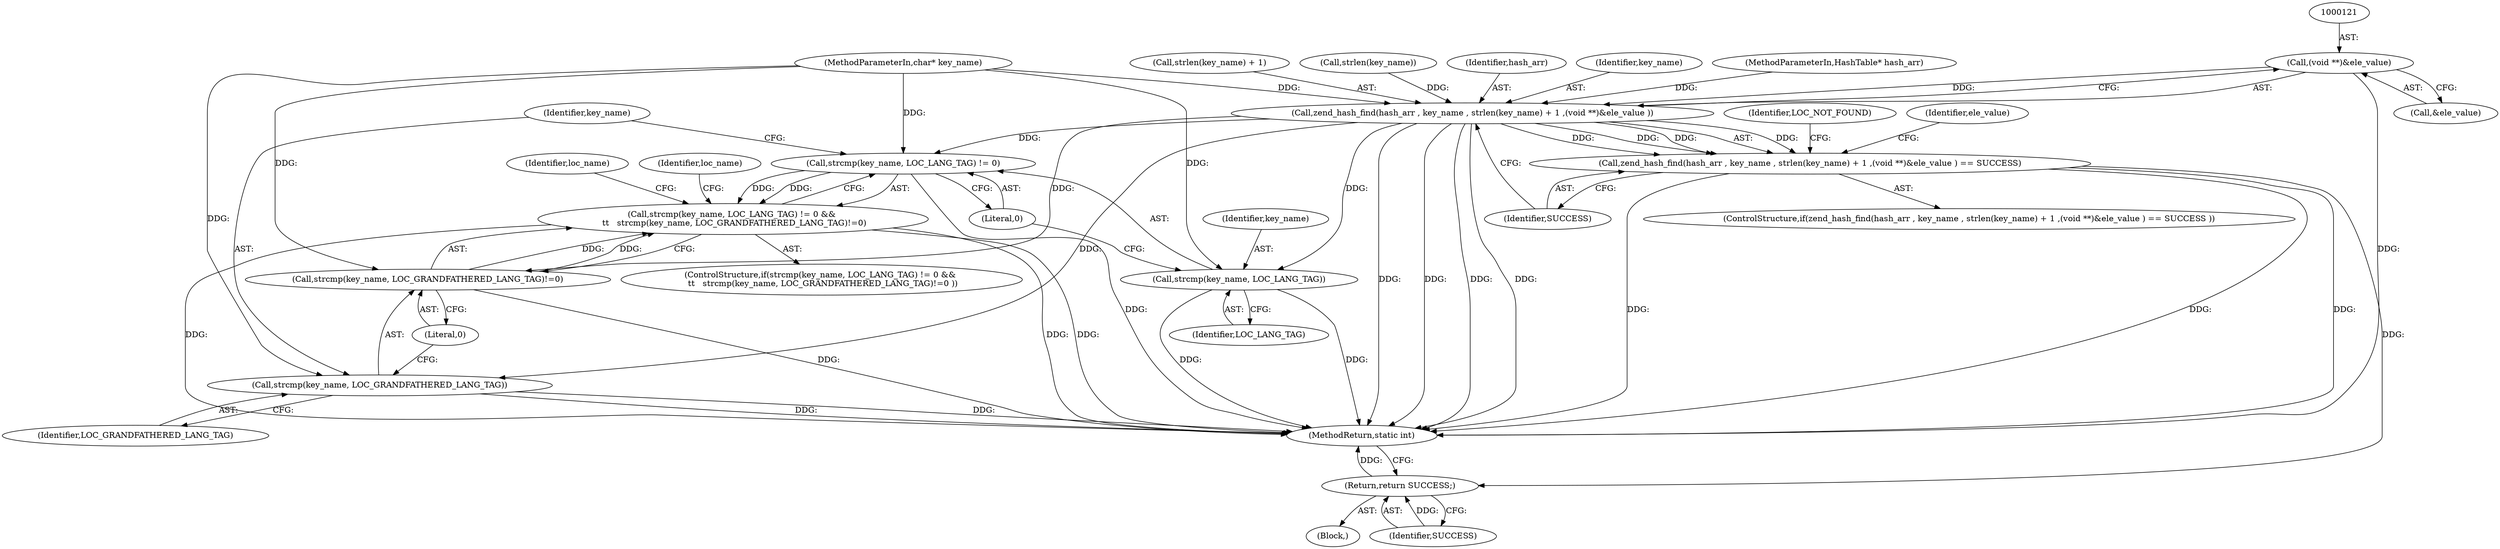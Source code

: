 digraph "0_php-src_97eff7eb57fc2320c267a949cffd622c38712484?w=1_15@pointer" {
"1000120" [label="(Call,(void **)&ele_value)"];
"1000113" [label="(Call,zend_hash_find(hash_arr , key_name , strlen(key_name) + 1 ,(void **)&ele_value ))"];
"1000112" [label="(Call,zend_hash_find(hash_arr , key_name , strlen(key_name) + 1 ,(void **)&ele_value ) == SUCCESS)"];
"1000160" [label="(Return,return SUCCESS;)"];
"1000136" [label="(Call,strcmp(key_name, LOC_LANG_TAG) != 0)"];
"1000135" [label="(Call,strcmp(key_name, LOC_LANG_TAG) != 0 && \n \t\t   strcmp(key_name, LOC_GRANDFATHERED_LANG_TAG)!=0)"];
"1000137" [label="(Call,strcmp(key_name, LOC_LANG_TAG))"];
"1000141" [label="(Call,strcmp(key_name, LOC_GRANDFATHERED_LANG_TAG)!=0)"];
"1000142" [label="(Call,strcmp(key_name, LOC_GRANDFATHERED_LANG_TAG))"];
"1000116" [label="(Call,strlen(key_name) + 1)"];
"1000142" [label="(Call,strcmp(key_name, LOC_GRANDFATHERED_LANG_TAG))"];
"1000111" [label="(ControlStructure,if(zend_hash_find(hash_arr , key_name , strlen(key_name) + 1 ,(void **)&ele_value ) == SUCCESS ))"];
"1000117" [label="(Call,strlen(key_name))"];
"1000125" [label="(Block,)"];
"1000138" [label="(Identifier,key_name)"];
"1000145" [label="(Literal,0)"];
"1000163" [label="(Identifier,LOC_NOT_FOUND)"];
"1000114" [label="(Identifier,hash_arr)"];
"1000136" [label="(Call,strcmp(key_name, LOC_LANG_TAG) != 0)"];
"1000120" [label="(Call,(void **)&ele_value)"];
"1000115" [label="(Identifier,key_name)"];
"1000144" [label="(Identifier,LOC_GRANDFATHERED_LANG_TAG)"];
"1000124" [label="(Identifier,SUCCESS)"];
"1000113" [label="(Call,zend_hash_find(hash_arr , key_name , strlen(key_name) + 1 ,(void **)&ele_value ))"];
"1000141" [label="(Call,strcmp(key_name, LOC_GRANDFATHERED_LANG_TAG)!=0)"];
"1000140" [label="(Literal,0)"];
"1000135" [label="(Call,strcmp(key_name, LOC_LANG_TAG) != 0 && \n \t\t   strcmp(key_name, LOC_GRANDFATHERED_LANG_TAG)!=0)"];
"1000129" [label="(Identifier,ele_value)"];
"1000137" [label="(Call,strcmp(key_name, LOC_LANG_TAG))"];
"1000112" [label="(Call,zend_hash_find(hash_arr , key_name , strlen(key_name) + 1 ,(void **)&ele_value ) == SUCCESS)"];
"1000161" [label="(Identifier,SUCCESS)"];
"1000134" [label="(ControlStructure,if(strcmp(key_name, LOC_LANG_TAG) != 0 && \n \t\t   strcmp(key_name, LOC_GRANDFATHERED_LANG_TAG)!=0 ))"];
"1000148" [label="(Identifier,loc_name)"];
"1000155" [label="(Identifier,loc_name)"];
"1000122" [label="(Call,&ele_value)"];
"1000164" [label="(MethodReturn,static int)"];
"1000160" [label="(Return,return SUCCESS;)"];
"1000143" [label="(Identifier,key_name)"];
"1000139" [label="(Identifier,LOC_LANG_TAG)"];
"1000104" [label="(MethodParameterIn,HashTable* hash_arr)"];
"1000105" [label="(MethodParameterIn,char* key_name)"];
"1000120" -> "1000113"  [label="AST: "];
"1000120" -> "1000122"  [label="CFG: "];
"1000121" -> "1000120"  [label="AST: "];
"1000122" -> "1000120"  [label="AST: "];
"1000113" -> "1000120"  [label="CFG: "];
"1000120" -> "1000164"  [label="DDG: "];
"1000120" -> "1000113"  [label="DDG: "];
"1000113" -> "1000112"  [label="AST: "];
"1000114" -> "1000113"  [label="AST: "];
"1000115" -> "1000113"  [label="AST: "];
"1000116" -> "1000113"  [label="AST: "];
"1000124" -> "1000113"  [label="CFG: "];
"1000113" -> "1000164"  [label="DDG: "];
"1000113" -> "1000164"  [label="DDG: "];
"1000113" -> "1000164"  [label="DDG: "];
"1000113" -> "1000164"  [label="DDG: "];
"1000113" -> "1000112"  [label="DDG: "];
"1000113" -> "1000112"  [label="DDG: "];
"1000113" -> "1000112"  [label="DDG: "];
"1000113" -> "1000112"  [label="DDG: "];
"1000104" -> "1000113"  [label="DDG: "];
"1000117" -> "1000113"  [label="DDG: "];
"1000105" -> "1000113"  [label="DDG: "];
"1000113" -> "1000136"  [label="DDG: "];
"1000113" -> "1000137"  [label="DDG: "];
"1000113" -> "1000141"  [label="DDG: "];
"1000113" -> "1000142"  [label="DDG: "];
"1000112" -> "1000111"  [label="AST: "];
"1000112" -> "1000124"  [label="CFG: "];
"1000124" -> "1000112"  [label="AST: "];
"1000129" -> "1000112"  [label="CFG: "];
"1000163" -> "1000112"  [label="CFG: "];
"1000112" -> "1000164"  [label="DDG: "];
"1000112" -> "1000164"  [label="DDG: "];
"1000112" -> "1000164"  [label="DDG: "];
"1000112" -> "1000160"  [label="DDG: "];
"1000160" -> "1000125"  [label="AST: "];
"1000160" -> "1000161"  [label="CFG: "];
"1000161" -> "1000160"  [label="AST: "];
"1000164" -> "1000160"  [label="CFG: "];
"1000160" -> "1000164"  [label="DDG: "];
"1000161" -> "1000160"  [label="DDG: "];
"1000136" -> "1000135"  [label="AST: "];
"1000136" -> "1000140"  [label="CFG: "];
"1000137" -> "1000136"  [label="AST: "];
"1000140" -> "1000136"  [label="AST: "];
"1000143" -> "1000136"  [label="CFG: "];
"1000135" -> "1000136"  [label="CFG: "];
"1000136" -> "1000164"  [label="DDG: "];
"1000136" -> "1000135"  [label="DDG: "];
"1000136" -> "1000135"  [label="DDG: "];
"1000105" -> "1000136"  [label="DDG: "];
"1000135" -> "1000134"  [label="AST: "];
"1000135" -> "1000141"  [label="CFG: "];
"1000141" -> "1000135"  [label="AST: "];
"1000148" -> "1000135"  [label="CFG: "];
"1000155" -> "1000135"  [label="CFG: "];
"1000135" -> "1000164"  [label="DDG: "];
"1000135" -> "1000164"  [label="DDG: "];
"1000135" -> "1000164"  [label="DDG: "];
"1000141" -> "1000135"  [label="DDG: "];
"1000141" -> "1000135"  [label="DDG: "];
"1000137" -> "1000139"  [label="CFG: "];
"1000138" -> "1000137"  [label="AST: "];
"1000139" -> "1000137"  [label="AST: "];
"1000140" -> "1000137"  [label="CFG: "];
"1000137" -> "1000164"  [label="DDG: "];
"1000137" -> "1000164"  [label="DDG: "];
"1000105" -> "1000137"  [label="DDG: "];
"1000141" -> "1000145"  [label="CFG: "];
"1000142" -> "1000141"  [label="AST: "];
"1000145" -> "1000141"  [label="AST: "];
"1000141" -> "1000164"  [label="DDG: "];
"1000105" -> "1000141"  [label="DDG: "];
"1000142" -> "1000144"  [label="CFG: "];
"1000143" -> "1000142"  [label="AST: "];
"1000144" -> "1000142"  [label="AST: "];
"1000145" -> "1000142"  [label="CFG: "];
"1000142" -> "1000164"  [label="DDG: "];
"1000142" -> "1000164"  [label="DDG: "];
"1000105" -> "1000142"  [label="DDG: "];
}
